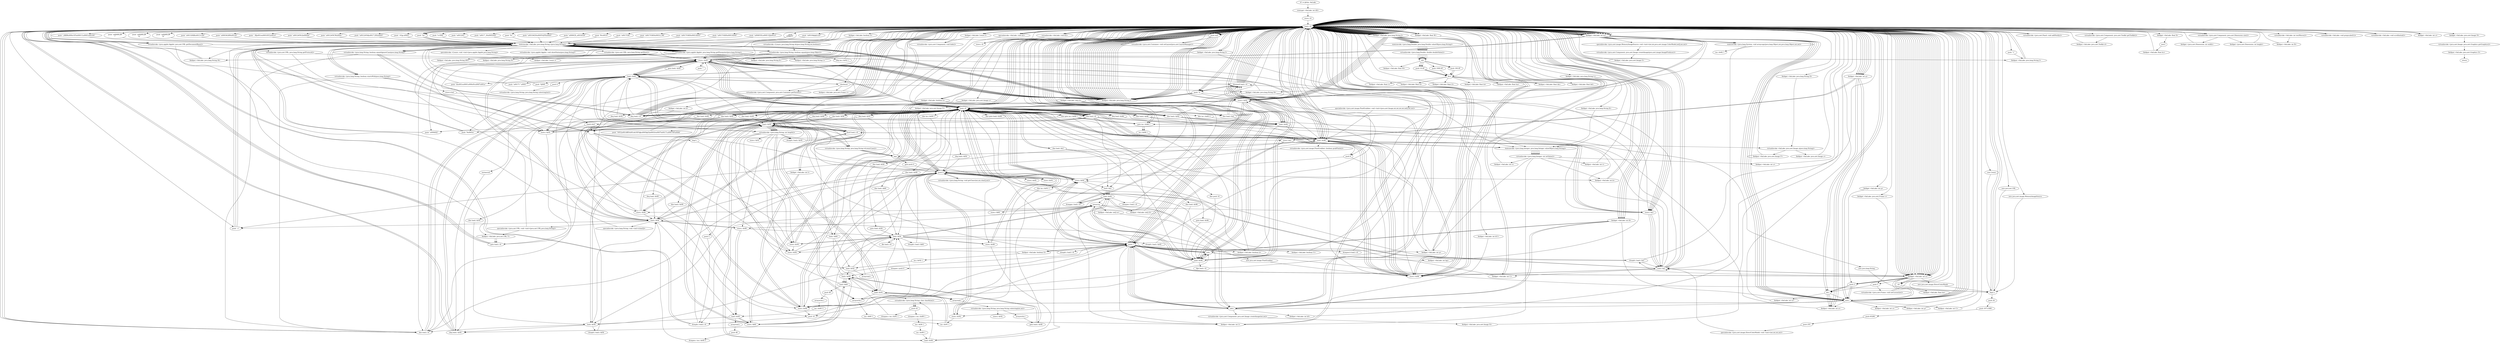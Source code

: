 digraph "" {
    "r0 := @this: AnLake"
    "staticget <AnLake: int bX>"
    "r0 := @this: AnLake"->"staticget <AnLake: int bX>";
    "store.i i0"
    "staticget <AnLake: int bX>"->"store.i i0";
    "load.r r0"
    "store.i i0"->"load.r r0";
    "push null"
    "load.r r0"->"push null";
    "virtualinvoke <java.awt.Container: void setLayout(java.awt.LayoutManager)>"
    "push null"->"virtualinvoke <java.awt.Container: void setLayout(java.awt.LayoutManager)>";
    "virtualinvoke <java.awt.Container: void setLayout(java.awt.LayoutManager)>"->"load.r r0";
    "virtualinvoke <java.awt.Panel: void addNotify()>"
    "load.r r0"->"virtualinvoke <java.awt.Panel: void addNotify()>";
    "virtualinvoke <java.awt.Panel: void addNotify()>"->"load.r r0";
    "load.r r0"->"load.r r0";
    "virtualinvoke <java.awt.Component: java.awt.Toolkit getToolkit()>"
    "load.r r0"->"virtualinvoke <java.awt.Component: java.awt.Toolkit getToolkit()>";
    "fieldput <AnLake: java.awt.Toolkit d>"
    "virtualinvoke <java.awt.Component: java.awt.Toolkit getToolkit()>"->"fieldput <AnLake: java.awt.Toolkit d>";
    "fieldput <AnLake: java.awt.Toolkit d>"->"load.r r0";
    "load.r r0"->"load.r r0";
    "push \"\u00132H[K\u0013+ZH\""
    "load.r r0"->"push \"\u00132H[K\u0013+ZH\"";
    "staticinvoke <AnLake: java.lang.String c(java.lang.String)>"
    "push \"\u00132H[K\u0013+ZH\""->"staticinvoke <AnLake: java.lang.String c(java.lang.String)>";
    "virtualinvoke <java.applet.Applet: java.lang.String getParameter(java.lang.String)>"
    "staticinvoke <AnLake: java.lang.String c(java.lang.String)>"->"virtualinvoke <java.applet.Applet: java.lang.String getParameter(java.lang.String)>";
    "fieldput <AnLake: java.lang.String bW>"
    "virtualinvoke <java.applet.Applet: java.lang.String getParameter(java.lang.String)>"->"fieldput <AnLake: java.lang.String bW>";
    "fieldput <AnLake: java.lang.String bW>"->"load.r r0";
    "push \"\u00034LKW\u00145\""
    "load.r r0"->"push \"\u00034LKW\u00145\"";
    "push \"\u00034LKW\u00145\""->"staticinvoke <AnLake: java.lang.String c(java.lang.String)>";
    "staticinvoke <AnLake: java.lang.String c(java.lang.String)>"->"virtualinvoke <java.applet.Applet: java.lang.String getParameter(java.lang.String)>";
    "store.r $r85"
    "virtualinvoke <java.applet.Applet: java.lang.String getParameter(java.lang.String)>"->"store.r $r85";
    "load.r $r85"
    "store.r $r85"->"load.r $r85";
    "store.r $r95"
    "load.r $r85"->"store.r $r95";
    "load.i i0"
    "store.r $r95"->"load.i i0";
    "ifne load.r $r95"
    "load.i i0"->"ifne load.r $r95";
    "ifne load.r $r95"->"load.r $r85";
    "ifnull load.r r0"
    "load.r $r85"->"ifnull load.r r0";
    "ifnull load.r r0"->"load.r $r85";
    "load.r $r85"->"store.r $r95";
    "store.r $r95"->"load.i i0";
    "load.i i0"->"ifne load.r $r95";
    "load.r $r95"
    "ifne load.r $r95"->"load.r $r95";
    "push \"!6YC[\u0014fKV\u001e&\'KFQ@\u0005@Z]\u0003/\t\u0007I\u00171\u0007NP\u0006\""
    "load.r $r95"->"push \"!6YC[\u0014fKV\u001e&\'KFQ@\u0005@Z]\u0003/\t\u0007I\u00171\u0007NP\u0006\"";
    "push \"!6YC[\u0014fKV\u001e&\'KFQ@\u0005@Z]\u0003/\t\u0007I\u00171\u0007NP\u0006\""->"staticinvoke <AnLake: java.lang.String c(java.lang.String)>";
    "virtualinvoke <java.lang.String: boolean startsWith(java.lang.String)>"
    "staticinvoke <AnLake: java.lang.String c(java.lang.String)>"->"virtualinvoke <java.lang.String: boolean startsWith(java.lang.String)>";
    "ifne load.r r0"
    "virtualinvoke <java.lang.String: boolean startsWith(java.lang.String)>"->"ifne load.r r0";
    "ifne load.r r0"->"load.r r0";
    "specialinvoke <AnLake: void a()>"
    "load.r r0"->"specialinvoke <AnLake: void a()>";
    "specialinvoke <AnLake: void a()>"->"load.i i0";
    "ifeq load.r r0"
    "load.i i0"->"ifeq load.r r0";
    "ifeq load.r r0"->"load.r r0";
    "load.r r0"->"specialinvoke <AnLake: void a()>";
    "specialinvoke <AnLake: void a()>"->"load.r r0";
    "new Lware"
    "load.r r0"->"new Lware";
    "dup1.r"
    "new Lware"->"dup1.r";
    "dup1.r"->"load.r r0";
    "push \",\'BJ\u001e\u00016YC[\u0014\""
    "load.r r0"->"push \",\'BJ\u001e\u00016YC[\u0014\"";
    "push \",\'BJ\u001e\u00016YC[\u0014\""->"staticinvoke <AnLake: java.lang.String c(java.lang.String)>";
    "specialinvoke <Lware: void <init>(java.applet.Applet,java.lang.String)>"
    "staticinvoke <AnLake: java.lang.String c(java.lang.String)>"->"specialinvoke <Lware: void <init>(java.applet.Applet,java.lang.String)>";
    "fieldput <AnLake: Lware i>"
    "specialinvoke <Lware: void <init>(java.applet.Applet,java.lang.String)>"->"fieldput <AnLake: Lware i>";
    "fieldput <AnLake: Lware i>"->"load.r r0";
    "fieldget <AnLake: Lware i>"
    "load.r r0"->"fieldget <AnLake: Lware i>";
    "virtualinvoke <java.awt.Component: void hide()>"
    "fieldget <AnLake: Lware i>"->"virtualinvoke <java.awt.Component: void hide()>";
    "virtualinvoke <java.awt.Component: void hide()>"->"load.r r0";
    "virtualinvoke <java.applet.Applet: java.net.URL getDocumentBase()>"
    "load.r r0"->"virtualinvoke <java.applet.Applet: java.net.URL getDocumentBase()>";
    "virtualinvoke <java.net.URL: java.lang.String getProtocol()>"
    "virtualinvoke <java.applet.Applet: java.net.URL getDocumentBase()>"->"virtualinvoke <java.net.URL: java.lang.String getProtocol()>";
    "virtualinvoke <java.net.URL: java.lang.String getProtocol()>"->"store.r $r95";
    "store.r $r95"->"load.r $r95";
    "load.r $r95"->"store.r $r95";
    "goto load.r r0"
    "store.r $r95"->"goto load.r r0";
    "goto load.r r0"->"load.r r0";
    "load.r r0"->"virtualinvoke <java.applet.Applet: java.net.URL getDocumentBase()>";
    "virtualinvoke <java.net.URL: java.lang.String getHost()>"
    "virtualinvoke <java.applet.Applet: java.net.URL getDocumentBase()>"->"virtualinvoke <java.net.URL: java.lang.String getHost()>";
    "virtualinvoke <java.net.URL: java.lang.String getHost()>"->"store.r $r85";
    "goto load.r $r85"
    "store.r $r85"->"goto load.r $r85";
    "goto load.r $r85"->"load.r $r85";
    "virtualinvoke <java.lang.String: java.lang.String toLowerCase()>"
    "load.r $r85"->"virtualinvoke <java.lang.String: java.lang.String toLowerCase()>";
    "pop"
    "virtualinvoke <java.lang.String: java.lang.String toLowerCase()>"->"pop";
    "pop"->"load.r $r95";
    "load.r $r95"->"virtualinvoke <java.lang.String: java.lang.String toLowerCase()>";
    "virtualinvoke <java.lang.String: java.lang.String toLowerCase()>"->"pop";
    "pop"->"load.i i0";
    "ifne load.i i0"
    "load.i i0"->"ifne load.i i0";
    "ifne load.i i0"->"load.r $r95";
    "push \"\u0006/EJ\""
    "load.r $r95"->"push \"\u0006/EJ\"";
    "push \"\u0006/EJ\""->"staticinvoke <AnLake: java.lang.String c(java.lang.String)>";
    "virtualinvoke <java.lang.String: boolean equals(java.lang.Object)>"
    "staticinvoke <AnLake: java.lang.String c(java.lang.String)>"->"virtualinvoke <java.lang.String: boolean equals(java.lang.Object)>";
    "virtualinvoke <java.lang.String: boolean equals(java.lang.Object)>"->"ifne load.r r0";
    "ifne load.r r0"->"load.r $r85";
    "virtualinvoke <java.lang.String: int length()>"
    "load.r $r85"->"virtualinvoke <java.lang.String: int length()>";
    "store.i $r95"
    "virtualinvoke <java.lang.String: int length()>"->"store.i $r95";
    "store.i $r95"->"load.i i0";
    "load.i i0"->"ifne load.i i0";
    "load.i $r95"
    "ifne load.i i0"->"load.i $r95";
    "push 1"
    "load.i $r95"->"push 1";
    "ifcmplt.i load.r r0"
    "push 1"->"ifcmplt.i load.r r0";
    "ifcmplt.i load.r r0"->"load.r $r85";
    "push \"\f)JNR\""
    "load.r $r85"->"push \"\f)JNR\"";
    "push \"\f)JNR\""->"staticinvoke <AnLake: java.lang.String c(java.lang.String)>";
    "staticinvoke <AnLake: java.lang.String c(java.lang.String)>"->"virtualinvoke <java.lang.String: boolean startsWith(java.lang.String)>";
    ""
    "virtualinvoke <java.lang.String: boolean startsWith(java.lang.String)>"->"";
    ""->"store.i $r95";
    "store.i $r95"->"load.i i0";
    "ifne load.i $r95"
    "load.i i0"->"ifne load.i $r95";
    "ifne load.i $r95"->"load.i $r95";
    "load.i $r95"->"ifne load.r r0";
    "ifne load.r r0"->"load.r $r85";
    "push \"Qt\u001e\u0001\u000eNv\u0007\u001e\""
    "load.r $r85"->"push \"Qt\u001e\u0001\u000eNv\u0007\u001e\"";
    "push \"Qt\u001e\u0001\u000eNv\u0007\u001e\""->"staticinvoke <AnLake: java.lang.String c(java.lang.String)>";
    "staticinvoke <AnLake: java.lang.String c(java.lang.String)>"->"virtualinvoke <java.lang.String: boolean equals(java.lang.Object)>";
    "virtualinvoke <java.lang.String: boolean equals(java.lang.Object)>"->"";
    "dup1.i"
    ""->"dup1.i";
    "dup1.i"->"store.i $r95";
    "store.i $i56"
    "store.i $r95"->"store.i $i56";
    "store.i $i56"->"load.i i0";
    "load.i i0"->"ifne load.i i0";
    "ifne load.i i0"->"load.i $r95";
    "ifeq load.r $r85"
    "load.i $r95"->"ifeq load.r $r85";
    "ifeq load.r $r85"->"load.r r0";
    "load.r r0"->"push 1";
    "fieldput <AnLake: boolean S>"
    "push 1"->"fieldput <AnLake: boolean S>";
    "fieldput <AnLake: boolean S>"->"load.i i0";
    "load.i i0"->"ifeq load.r r0";
    "ifeq load.r r0"->"load.r $r85";
    "push \"\u00171^\u0001\""
    "load.r $r85"->"push \"\u00171^\u0001\"";
    "push \"\u00171^\u0001\""->"staticinvoke <AnLake: java.lang.String c(java.lang.String)>";
    "staticinvoke <AnLake: java.lang.String c(java.lang.String)>"->"virtualinvoke <java.lang.String: boolean startsWith(java.lang.String)>";
    "virtualinvoke <java.lang.String: boolean startsWith(java.lang.String)>"->"";
    ""->"store.i $i56";
    "store.i $i56"->"load.i i0";
    "ifne load.i $i56"
    "load.i i0"->"ifne load.i $i56";
    "load.i $i56"
    "ifne load.i $i56"->"load.i $i56";
    "load.i $i56"->"ifeq load.r $r85";
    "ifeq load.r $r85"->"load.r $r85";
    "push 4"
    "load.r $r85"->"push 4";
    "virtualinvoke <java.lang.String: java.lang.String substring(int)>"
    "push 4"->"virtualinvoke <java.lang.String: java.lang.String substring(int)>";
    "virtualinvoke <java.lang.String: java.lang.String substring(int)>"->"store.r $r85";
    "store.r $r85"->"load.r $r85";
    "load.r $r85"->"virtualinvoke <java.lang.String: int length()>";
    "virtualinvoke <java.lang.String: int length()>"->"store.i $i56";
    "store.i $i56"->"load.i $i56";
    "load.i $i56"->"store.i $r95";
    "store.i $r95"->"load.i $i56";
    "store.i $r89"
    "load.i $i56"->"store.i $r89";
    "store.i $r89"->"load.i i0";
    "ifne load.i $r89"
    "load.i i0"->"ifne load.i $r89";
    "ifne load.i $r89"->"load.i $i56";
    "ifle load.r r0"
    "load.i $i56"->"ifle load.r r0";
    "ifle load.r r0"->"load.i $i56";
    "load.i $i56"->"store.i $r89";
    "load.i $r89"
    "store.i $r89"->"load.i $r89";
    "newarray"
    "load.i $r89"->"newarray";
    "store.r $i56"
    "newarray"->"store.r $i56";
    "store.r $i56"->"load.r $r85";
    "push 0"
    "load.r $r85"->"push 0";
    "push 0"->"load.i $r95";
    "load.r $i56"
    "load.i $r95"->"load.r $i56";
    "load.r $i56"->"push 0";
    "virtualinvoke <java.lang.String: void getChars(int,int,char[],int)>"
    "push 0"->"virtualinvoke <java.lang.String: void getChars(int,int,char[],int)>";
    "virtualinvoke <java.lang.String: void getChars(int,int,char[],int)>"->"push 0";
    "store.i $r85"
    "push 0"->"store.i $r85";
    "store.i $r85"->"load.i i0";
    "ifeq load.i $r85"
    "load.i i0"->"ifeq load.i $r85";
    "ifeq load.i $r85"->"load.r $i56";
    "store.r $r89"
    "load.r $i56"->"store.r $r89";
    "load.i $r85"
    "store.r $r89"->"load.i $r85";
    "store.i $i60"
    "load.i $r85"->"store.i $i60";
    "store.i $i60"->"load.i i0";
    "ifne load.r $r89"
    "load.i i0"->"ifne load.r $r89";
    "ifne load.r $r89"->"load.r $i56";
    "load.r $i56"->"load.i $r85";
    "arrayread.c"
    "load.i $r85"->"arrayread.c";
    "push 48"
    "arrayread.c"->"push 48";
    "ifcmpne.c inc.i $r85 5"
    "push 48"->"ifcmpne.c inc.i $r85 5";
    "ifcmpne.c inc.i $r85 5"->"load.r $i56";
    "load.r $i56"->"store.r $r89";
    "store.r $r89"->"load.i $r85";
    "load.i $r85"->"store.i $i60";
    "load.r $r89"
    "store.i $i60"->"load.r $r89";
    "load.i $i60"
    "load.r $r89"->"load.i $i60";
    "push 49"
    "load.i $i60"->"push 49";
    "arraywrite.c"
    "push 49"->"arraywrite.c";
    "inc.i $r85 5"
    "arraywrite.c"->"inc.i $r85 5";
    "inc.i $r85 5"->"load.i $r85";
    "load.i $r85"->"load.i $r95";
    "ifcmplt.i load.r $i56"
    "load.i $r95"->"ifcmplt.i load.r $i56";
    "ifcmplt.i load.r $i56"->"load.i i0";
    "ifne inc.i $r85 5"
    "load.i i0"->"ifne inc.i $r85 5";
    "new java.lang.String"
    "ifne inc.i $r85 5"->"new java.lang.String";
    "new java.lang.String"->"dup1.r";
    "dup1.r"->"load.r $i56";
    "specialinvoke <java.lang.String: void <init>(char[])>"
    "load.r $i56"->"specialinvoke <java.lang.String: void <init>(char[])>";
    "specialinvoke <java.lang.String: void <init>(char[])>"->"store.r $r85";
    "store.r $r85"->"load.r r0";
    "push \"\u0012#NLQ\u0004#\""
    "load.r r0"->"push \"\u0012#NLQ\u0004#\"";
    "push \"\u0012#NLQ\u0004#\""->"staticinvoke <AnLake: java.lang.String c(java.lang.String)>";
    "staticinvoke <AnLake: java.lang.String c(java.lang.String)>"->"virtualinvoke <java.applet.Applet: java.lang.String getParameter(java.lang.String)>";
    "virtualinvoke <java.applet.Applet: java.lang.String getParameter(java.lang.String)>"->"store.r $r95";
    "store.r $r95"->"load.r $r95";
    "load.r $r95"->"store.r $i56";
    "store.r $i56"->"load.i i0";
    "ifne load.r $i56"
    "load.i i0"->"ifne load.r $i56";
    "ifne load.r $i56"->"load.r $r95";
    "load.r $r95"->"ifnull load.r r0";
    "ifnull load.r r0"->"load.r $r95";
    "load.r $r95"->"store.r $i56";
    "store.r $i56"->"load.i i0";
    "load.i i0"->"ifne load.r $i56";
    "ifne load.r $i56"->"load.r $r95";
    "load.r $r95"->"virtualinvoke <java.lang.String: int length()>";
    "push 5"
    "virtualinvoke <java.lang.String: int length()>"->"push 5";
    "ifcmple.i load.r r0"
    "push 5"->"ifcmple.i load.r r0";
    "ifcmple.i load.r r0"->"load.r $r95";
    "load.r $r95"->"virtualinvoke <java.lang.String: java.lang.String toLowerCase()>";
    "virtualinvoke <java.lang.String: java.lang.String toLowerCase()>"->"pop";
    "pop"->"push 1";
    "push 1"->"store.i $i56";
    "store.i $i56"->"push 0";
    "push 0"->"store.i $r89";
    "store.i $r89"->"load.i i0";
    "ifeq load.i $r89"
    "load.i i0"->"ifeq load.i $r89";
    "ifeq load.i $r89"->"load.r $r95";
    "load.r $r95"->"load.i $r89";
    "virtualinvoke <java.lang.String: char charAt(int)>"
    "load.i $r89"->"virtualinvoke <java.lang.String: char charAt(int)>";
    "push 43"
    "virtualinvoke <java.lang.String: char charAt(int)>"->"push 43";
    "ifcmpne.c inc.i $r89 1"
    "push 43"->"ifcmpne.c inc.i $r89 1";
    "inc.i $i56 1"
    "ifcmpne.c inc.i $r89 1"->"inc.i $i56 1";
    "inc.i $r89 1"
    "inc.i $i56 1"->"inc.i $r89 1";
    "inc.i $r89 1"->"load.i $r89";
    "load.i $r89"->"load.r $r95";
    "load.r $r95"->"virtualinvoke <java.lang.String: int length()>";
    "ifcmplt.i load.r $r95"
    "virtualinvoke <java.lang.String: int length()>"->"ifcmplt.i load.r $r95";
    "ifcmplt.i load.r $r95"->"load.i i0";
    "ifne inc.i $r89 1"
    "load.i i0"->"ifne inc.i $r89 1";
    "goto load.i $i56"
    "ifne inc.i $r89 1"->"goto load.i $i56";
    "goto load.i $i56"->"load.i $i56";
    "load.i $i56"->"newarray";
    "newarray"->"store.r $r89";
    "store.r $r89"->"load.i $i56";
    "load.i $i56"->"store.i $i60";
    "store.i $i60"->"load.i i0";
    "ifne load.i $i60"
    "load.i i0"->"ifne load.i $i60";
    "ifne load.i $i60"->"load.i $i56";
    "load.i $i56"->"push 1";
    "ifcmpne.i push 0"
    "push 1"->"ifcmpne.i push 0";
    "ifcmpne.i push 0"->"load.r $r89";
    "load.r $r89"->"push 0";
    "push 0"->"load.r $r95";
    "load.r $r95"->"virtualinvoke <java.lang.String: int length()>";
    "arraywrite.i"
    "virtualinvoke <java.lang.String: int length()>"->"arraywrite.i";
    "arraywrite.i"->"load.i i0";
    "ifeq load.i $i56"
    "load.i i0"->"ifeq load.i $i56";
    "ifeq load.i $i56"->"push 0";
    "push 0"->"store.i $i60";
    "store.i $i60"->"load.i $i60";
    "load.i $i60"->"store.i $i60";
    "store.i $i60"->"push 0";
    "store.i $r91"
    "push 0"->"store.i $r91";
    "store.i $r91"->"load.i i0";
    "ifeq load.i $r91"
    "load.i i0"->"ifeq load.i $r91";
    "ifeq load.i $r91"->"load.r $r95";
    "load.i $r91"
    "load.r $r95"->"load.i $r91";
    "load.i $r91"->"virtualinvoke <java.lang.String: char charAt(int)>";
    "virtualinvoke <java.lang.String: char charAt(int)>"->"push 43";
    "ifcmpne.c inc.i $r91 1"
    "push 43"->"ifcmpne.c inc.i $r91 1";
    "ifcmpne.c inc.i $r91 1"->"load.r $r89";
    "load.r $r89"->"load.i $i60";
    "load.i $i60"->"load.i $r91";
    "load.i $r91"->"arraywrite.i";
    "inc.i $i60 1"
    "arraywrite.i"->"inc.i $i60 1";
    "inc.i $r91 1"
    "inc.i $i60 1"->"inc.i $r91 1";
    "inc.i $r91 1"->"load.i $r91";
    "load.i $r91"->"load.r $r95";
    "load.r $r95"->"virtualinvoke <java.lang.String: int length()>";
    "virtualinvoke <java.lang.String: int length()>"->"ifcmplt.i load.r $r95";
    "ifcmplt.i load.r $r95"->"load.i i0";
    "ifne inc.i $r91 1"
    "load.i i0"->"ifne inc.i $r91 1";
    "goto load.r $r89"
    "ifne inc.i $r91 1"->"goto load.r $r89";
    "goto load.r $r89"->"load.r $r89";
    "load.r $r89"->"load.i $i60";
    "load.i $i60"->"load.r $r95";
    "load.r $r95"->"virtualinvoke <java.lang.String: int length()>";
    "virtualinvoke <java.lang.String: int length()>"->"arraywrite.i";
    "arraywrite.i"->"load.i $i56";
    "load.i $i56"->"newarray";
    "store.r $i60"
    "newarray"->"store.r $i60";
    "store.r $i60"->"push 0";
    "store.i $r92"
    "push 0"->"store.i $r92";
    "store.i $r92"->"push 0";
    "push 0"->"store.i $r91";
    "store.i $r91"->"load.i i0";
    "load.i i0"->"ifeq load.i $r91";
    "load.r $i60"
    "ifeq load.i $r91"->"load.r $i60";
    "load.r $i60"->"load.i $r91";
    "load.i $r91"->"load.r $r95";
    "load.i $r92"
    "load.r $r95"->"load.i $r92";
    "load.i $r92"->"load.r $r89";
    "load.r $r89"->"load.i $r91";
    "arrayread.i"
    "load.i $r91"->"arrayread.i";
    "virtualinvoke <java.lang.String: java.lang.String substring(int,int)>"
    "arrayread.i"->"virtualinvoke <java.lang.String: java.lang.String substring(int,int)>";
    "arraywrite.r"
    "virtualinvoke <java.lang.String: java.lang.String substring(int,int)>"->"arraywrite.r";
    "arraywrite.r"->"goto load.r $r89";
    "goto load.r $r89"->"load.r $r89";
    "load.r $r89"->"load.i $r91";
    "load.i $r91"->"arrayread.i";
    "arrayread.i"->"push 1";
    "add.i"
    "push 1"->"add.i";
    "add.i"->"store.i $r92";
    "store.i $r92"->"inc.i $r91 1";
    "inc.i $r91 1"->"load.i $r91";
    "load.i $r91"->"load.i $i56";
    "ifcmplt.i load.r $i60"
    "load.i $i56"->"ifcmplt.i load.r $i60";
    "ifcmplt.i load.r $i60"->"push 0";
    "push 0"->"store.i $r92";
    "store.i $r92"->"load.i i0";
    "ifne goto load.r $r89"
    "load.i i0"->"ifne goto load.r $r89";
    "ifne goto load.r $r89"->"load.i i0";
    "ifeq load.i $r92"
    "load.i i0"->"ifeq load.i $r92";
    "ifeq load.i $r92"->"load.r $r85";
    "load.r $r85"->"load.r r0";
    "load.r r0"->"fieldget <AnLake: Lware i>";
    "fieldget <AnLake: Lware i>"->"load.r $i60";
    "load.r $i60"->"load.i $r92";
    "arrayread.r"
    "load.i $r92"->"arrayread.r";
    "arrayread.r"->"push 0";
    "push 0"->"load.r r0";
    "fieldget <AnLake: boolean S>"
    "load.r r0"->"fieldget <AnLake: boolean S>";
    "virtualinvoke <Lware: java.lang.String dr(java.lang.String,int,boolean)>"
    "fieldget <AnLake: boolean S>"->"virtualinvoke <Lware: java.lang.String dr(java.lang.String,int,boolean)>";
    "virtualinvoke <Lware: java.lang.String dr(java.lang.String,int,boolean)>"->"virtualinvoke <java.lang.String: boolean equals(java.lang.Object)>";
    "ifeq inc.i $r92 1"
    "virtualinvoke <java.lang.String: boolean equals(java.lang.Object)>"->"ifeq inc.i $r92 1";
    "ifeq inc.i $r92 1"->"load.r r0";
    "load.r r0"->"push 1";
    "push 1"->"fieldput <AnLake: boolean S>";
    "inc.i $r92 1"
    "fieldput <AnLake: boolean S>"->"inc.i $r92 1";
    "inc.i $r92 1"->"load.i $r92";
    "load.i $r92"->"load.i $i56";
    "ifcmplt.i load.r $r85"
    "load.i $i56"->"ifcmplt.i load.r $r85";
    "ifcmplt.i load.r $r85"->"load.r r0";
    "push \"\u0012#NCW\u000e-\""
    "load.r r0"->"push \"\u0012#NCW\u000e-\"";
    "push \"\u0012#NCW\u000e-\""->"staticinvoke <AnLake: java.lang.String c(java.lang.String)>";
    "staticinvoke <AnLake: java.lang.String c(java.lang.String)>"->"virtualinvoke <java.applet.Applet: java.lang.String getParameter(java.lang.String)>";
    "virtualinvoke <java.applet.Applet: java.lang.String getParameter(java.lang.String)>"->"store.r $i56";
    "store.r $i56"->"load.r $i56";
    "load.r $i56"->"store.r $r85";
    "store.r $r85"->"load.i i0";
    "ifne load.r $r85"
    "load.i i0"->"ifne load.r $r85";
    "ifne load.r $r85"->"load.r $i56";
    "load.r $i56"->"ifnull load.r r0";
    "ifnull load.r r0"->"load.r $i56";
    "load.r $i56"->"store.r $r85";
    "store.r $r85"->"load.i i0";
    "load.i i0"->"ifne load.r $r85";
    "ifne load.r $r85"->"load.r $i56";
    "push \".\t\""
    "load.r $i56"->"push \".\t\"";
    "push \".\t\""->"staticinvoke <AnLake: java.lang.String c(java.lang.String)>";
    "virtualinvoke <java.lang.String: boolean equalsIgnoreCase(java.lang.String)>"
    "staticinvoke <AnLake: java.lang.String c(java.lang.String)>"->"virtualinvoke <java.lang.String: boolean equalsIgnoreCase(java.lang.String)>";
    "virtualinvoke <java.lang.String: boolean equalsIgnoreCase(java.lang.String)>"->"ifne load.r r0";
    "ifne load.r r0"->"load.r r0";
    "new java.net.URL"
    "load.r r0"->"new java.net.URL";
    "new java.net.URL"->"dup1.r";
    "dup1.r"->"load.r r0";
    "load.r r0"->"virtualinvoke <java.applet.Applet: java.net.URL getDocumentBase()>";
    "virtualinvoke <java.applet.Applet: java.net.URL getDocumentBase()>"->"load.r $i56";
    "specialinvoke <java.net.URL: void <init>(java.net.URL,java.lang.String)>"
    "load.r $i56"->"specialinvoke <java.net.URL: void <init>(java.net.URL,java.lang.String)>";
    "fieldput <AnLake: java.net.URL T>"
    "specialinvoke <java.net.URL: void <init>(java.net.URL,java.lang.String)>"->"fieldput <AnLake: java.net.URL T>";
    "fieldput <AnLake: java.net.URL T>"->"goto load.r r0";
    "goto load.r r0"->"load.r r0";
    "push \"\u0012#NA[\u0017 [NS\u0005\""
    "load.r r0"->"push \"\u0012#NA[\u0017 [NS\u0005\"";
    "push \"\u0012#NA[\u0017 [NS\u0005\""->"staticinvoke <AnLake: java.lang.String c(java.lang.String)>";
    "staticinvoke <AnLake: java.lang.String c(java.lang.String)>"->"virtualinvoke <java.applet.Applet: java.lang.String getParameter(java.lang.String)>";
    "virtualinvoke <java.applet.Applet: java.lang.String getParameter(java.lang.String)>"->"store.r $r85";
    "store.r $r85"->"load.r $r85";
    "push \"9\u0003z\""
    "load.r $r85"->"push \"9\u0003z\"";
    "push \"9\u0003z\""->"staticinvoke <AnLake: java.lang.String c(java.lang.String)>";
    "staticinvoke <AnLake: java.lang.String c(java.lang.String)>"->"virtualinvoke <java.lang.String: boolean equalsIgnoreCase(java.lang.String)>";
    "virtualinvoke <java.lang.String: boolean equalsIgnoreCase(java.lang.String)>"->"ifeq load.r r0";
    "ifeq load.r r0"->"load.r r0";
    "load.r r0"->"push 1";
    "fieldput <AnLake: boolean U>"
    "push 1"->"fieldput <AnLake: boolean U>";
    "fieldput <AnLake: boolean U>"->"load.r r0";
    "virtualinvoke <java.awt.Component: java.awt.Container getParent()>"
    "load.r r0"->"virtualinvoke <java.awt.Component: java.awt.Container getParent()>";
    "virtualinvoke <java.awt.Component: java.awt.Container getParent()>"->"store.r $r85";
    "store.r $r85"->"load.i i0";
    "load.i i0"->"ifeq load.r $r85";
    "ifeq load.r $r85"->"load.r $r85";
    "checkcast"
    "load.r $r85"->"checkcast";
    "checkcast"->"virtualinvoke <java.awt.Component: java.awt.Container getParent()>";
    "virtualinvoke <java.awt.Component: java.awt.Container getParent()>"->"store.r $r85";
    "store.r $r85"->"load.r $r85";
    "load.r $r85"->"store.r $r85";
    "store.r $r85"->"load.r $r85";
    "instanceof"
    "load.r $r85"->"instanceof";
    "instanceof"->"ifeq load.r $r85";
    "ifeq load.r $r85"->"load.r r0";
    "load.r r0"->"load.r $r85";
    "load.r $r85"->"checkcast";
    "fieldput <AnLake: java.awt.Frame v>"
    "checkcast"->"fieldput <AnLake: java.awt.Frame v>";
    "fieldput <AnLake: java.awt.Frame v>"->"load.r r0";
    "fieldget <AnLake: java.awt.Frame v>"
    "load.r r0"->"fieldget <AnLake: java.awt.Frame v>";
    "push 3"
    "fieldget <AnLake: java.awt.Frame v>"->"push 3";
    "virtualinvoke <java.awt.Frame: void setCursor(int)>"
    "push 3"->"virtualinvoke <java.awt.Frame: void setCursor(int)>";
    "virtualinvoke <java.awt.Frame: void setCursor(int)>"->"load.r r0";
    "load.r r0"->"load.r r0";
    "push \"-/G|g.\u0005\""
    "load.r r0"->"push \"-/G|g.\u0005\"";
    "push \"-/G|g.\u0005\""->"staticinvoke <AnLake: java.lang.String c(java.lang.String)>";
    "staticinvoke <AnLake: java.lang.String c(java.lang.String)>"->"virtualinvoke <java.applet.Applet: java.lang.String getParameter(java.lang.String)>";
    "fieldput <AnLake: java.lang.String M>"
    "virtualinvoke <java.applet.Applet: java.lang.String getParameter(java.lang.String)>"->"fieldput <AnLake: java.lang.String M>";
    "fieldput <AnLake: java.lang.String M>"->"load.r r0";
    "load.r r0"->"store.r $r85";
    "store.r $r85"->"load.i i0";
    "load.i i0"->"ifne load.r $r85";
    "ifne load.r $r85"->"load.r r0";
    "load.r r0"->"checkcast";
    "fieldget <AnLake: java.lang.String M>"
    "checkcast"->"fieldget <AnLake: java.lang.String M>";
    "fieldget <AnLake: java.lang.String M>"->"store.r $r85";
    "store.r $r85"->"load.i i0";
    "load.i i0"->"ifne load.r $r85";
    "ifne load.r $r85"->"load.r $r85";
    "ifnonnull load.r r0"
    "load.r $r85"->"ifnonnull load.r r0";
    "ifnonnull load.r r0"->"load.r r0";
    "push \"Qv\""
    "load.r r0"->"push \"Qv\"";
    "push \"Qv\""->"staticinvoke <AnLake: java.lang.String c(java.lang.String)>";
    "staticinvoke <AnLake: java.lang.String c(java.lang.String)>"->"fieldput <AnLake: java.lang.String M>";
    "fieldput <AnLake: java.lang.String M>"->"load.r r0";
    "load.r r0"->"load.r r0";
    "load.r r0"->"fieldget <AnLake: java.lang.String M>";
    "staticinvoke <java.lang.Integer: java.lang.Integer valueOf(java.lang.String)>"
    "fieldget <AnLake: java.lang.String M>"->"staticinvoke <java.lang.Integer: java.lang.Integer valueOf(java.lang.String)>";
    "virtualinvoke <java.lang.Integer: int intValue()>"
    "staticinvoke <java.lang.Integer: java.lang.Integer valueOf(java.lang.String)>"->"virtualinvoke <java.lang.Integer: int intValue()>";
    "fieldput <AnLake: int e>"
    "virtualinvoke <java.lang.Integer: int intValue()>"->"fieldput <AnLake: int e>";
    "fieldput <AnLake: int e>"->"load.r r0";
    "load.r r0"->"load.r r0";
    "push \"\t+HH[\""
    "load.r r0"->"push \"\t+HH[\"";
    "push \"\t+HH[\""->"staticinvoke <AnLake: java.lang.String c(java.lang.String)>";
    "staticinvoke <AnLake: java.lang.String c(java.lang.String)>"->"virtualinvoke <java.applet.Applet: java.lang.String getParameter(java.lang.String)>";
    "fieldput <AnLake: java.lang.String H>"
    "virtualinvoke <java.applet.Applet: java.lang.String getParameter(java.lang.String)>"->"fieldput <AnLake: java.lang.String H>";
    "fieldput <AnLake: java.lang.String H>"->"load.r r0";
    "load.r r0"->"load.r r0";
    "push \"\u0012#Z\""
    "load.r r0"->"push \"\u0012#Z\"";
    "push \"\u0012#Z\""->"staticinvoke <AnLake: java.lang.String c(java.lang.String)>";
    "staticinvoke <AnLake: java.lang.String c(java.lang.String)>"->"virtualinvoke <java.applet.Applet: java.lang.String getParameter(java.lang.String)>";
    "fieldput <AnLake: java.lang.String I>"
    "virtualinvoke <java.applet.Applet: java.lang.String getParameter(java.lang.String)>"->"fieldput <AnLake: java.lang.String I>";
    "fieldput <AnLake: java.lang.String I>"->"load.r r0";
    "fieldget <AnLake: java.lang.String I>"
    "load.r r0"->"fieldget <AnLake: java.lang.String I>";
    "fieldget <AnLake: java.lang.String I>"->"store.r $r85";
    "store.r $r85"->"load.i i0";
    "load.i i0"->"ifne load.i i0";
    "ifne load.i i0"->"load.r $r85";
    "load.r $r85"->"ifnonnull load.r r0";
    "ifnonnull load.r r0"->"load.r r0";
    "push \"1\""
    "load.r r0"->"push \"1\"";
    "push \"1\""->"fieldput <AnLake: java.lang.String I>";
    "fieldput <AnLake: java.lang.String I>"->"load.r r0";
    "load.r r0"->"load.r r0";
    "push \"\u0017\'_\\N\u0005#M\""
    "load.r r0"->"push \"\u0017\'_\\N\u0005#M\"";
    "push \"\u0017\'_\\N\u0005#M\""->"staticinvoke <AnLake: java.lang.String c(java.lang.String)>";
    "staticinvoke <AnLake: java.lang.String c(java.lang.String)>"->"virtualinvoke <java.applet.Applet: java.lang.String getParameter(java.lang.String)>";
    "fieldput <AnLake: java.lang.String J>"
    "virtualinvoke <java.applet.Applet: java.lang.String getParameter(java.lang.String)>"->"fieldput <AnLake: java.lang.String J>";
    "fieldput <AnLake: java.lang.String J>"->"load.r r0";
    "fieldget <AnLake: java.lang.String J>"
    "load.r r0"->"fieldget <AnLake: java.lang.String J>";
    "store.r $r82"
    "fieldget <AnLake: java.lang.String J>"->"store.r $r82";
    "store.r $r82"->"load.i i0";
    "ifne load.r $r82"
    "load.i i0"->"ifne load.r $r82";
    "load.r $r82"
    "ifne load.r $r82"->"load.r $r82";
    "load.r $r82"->"ifnonnull load.r r0";
    "ifnonnull load.r r0"->"load.r r0";
    "push \"Sv\""
    "load.r r0"->"push \"Sv\"";
    "push \"Sv\""->"staticinvoke <AnLake: java.lang.String c(java.lang.String)>";
    "staticinvoke <AnLake: java.lang.String c(java.lang.String)>"->"fieldput <AnLake: java.lang.String J>";
    "fieldput <AnLake: java.lang.String J>"->"load.r r0";
    "load.r r0"->"load.r r0";
    "load.r r0"->"fieldget <AnLake: java.lang.String J>";
    "staticinvoke <java.lang.Double: java.lang.Double valueOf(java.lang.String)>"
    "fieldget <AnLake: java.lang.String J>"->"staticinvoke <java.lang.Double: java.lang.Double valueOf(java.lang.String)>";
    "virtualinvoke <java.lang.Double: double doubleValue()>"
    "staticinvoke <java.lang.Double: java.lang.Double valueOf(java.lang.String)>"->"virtualinvoke <java.lang.Double: double doubleValue()>";
    "d2f"
    "virtualinvoke <java.lang.Double: double doubleValue()>"->"d2f";
    "push 100.0F"
    "d2f"->"push 100.0F";
    "div.f"
    "push 100.0F"->"div.f";
    "fieldput <AnLake: float r>"
    "div.f"->"fieldput <AnLake: float r>";
    "fieldput <AnLake: float r>"->"load.r r0";
    "load.r r0"->"push null";
    "push null"->"fieldput <AnLake: java.lang.String J>";
    "fieldput <AnLake: java.lang.String J>"->"load.r r0";
    "load.r r0"->"load.r r0";
    "push \"\u0010#[\\N\u0005%]FH\u0005\""
    "load.r r0"->"push \"\u0010#[\\N\u0005%]FH\u0005\"";
    "push \"\u0010#[\\N\u0005%]FH\u0005\""->"staticinvoke <AnLake: java.lang.String c(java.lang.String)>";
    "staticinvoke <AnLake: java.lang.String c(java.lang.String)>"->"virtualinvoke <java.applet.Applet: java.lang.String getParameter(java.lang.String)>";
    "virtualinvoke <java.applet.Applet: java.lang.String getParameter(java.lang.String)>"->"fieldput <AnLake: java.lang.String J>";
    "fieldput <AnLake: java.lang.String J>"->"load.r r0";
    "load.r r0"->"fieldget <AnLake: java.lang.String J>";
    "fieldget <AnLake: java.lang.String J>"->"store.r $r82";
    "store.r $r82"->"load.i i0";
    "ifne load.r $r86"
    "load.i i0"->"ifne load.r $r86";
    "ifne load.r $r86"->"load.r $r82";
    "load.r $r82"->"ifnonnull load.r r0";
    "ifnonnull load.r r0"->"load.r r0";
    "load.r r0"->"push \"Qv\"";
    "push \"Qv\""->"staticinvoke <AnLake: java.lang.String c(java.lang.String)>";
    "staticinvoke <AnLake: java.lang.String c(java.lang.String)>"->"fieldput <AnLake: java.lang.String J>";
    "fieldput <AnLake: java.lang.String J>"->"load.r r0";
    "load.r r0"->"load.r r0";
    "load.r r0"->"fieldget <AnLake: java.lang.String J>";
    "fieldget <AnLake: java.lang.String J>"->"staticinvoke <java.lang.Double: java.lang.Double valueOf(java.lang.String)>";
    "staticinvoke <java.lang.Double: java.lang.Double valueOf(java.lang.String)>"->"virtualinvoke <java.lang.Double: double doubleValue()>";
    "virtualinvoke <java.lang.Double: double doubleValue()>"->"d2f";
    "fieldput <AnLake: float W>"
    "d2f"->"fieldput <AnLake: float W>";
    "fieldput <AnLake: float W>"->"load.r r0";
    "load.r r0"->"push null";
    "push null"->"fieldput <AnLake: java.lang.String J>";
    "fieldput <AnLake: java.lang.String J>"->"load.r r0";
    "load.r r0"->"load.r r0";
    "push \"\u0006\'[X_\u0016/GH\""
    "load.r r0"->"push \"\u0006\'[X_\u0016/GH\"";
    "push \"\u0006\'[X_\u0016/GH\""->"staticinvoke <AnLake: java.lang.String c(java.lang.String)>";
    "staticinvoke <AnLake: java.lang.String c(java.lang.String)>"->"virtualinvoke <java.applet.Applet: java.lang.String getParameter(java.lang.String)>";
    "virtualinvoke <java.applet.Applet: java.lang.String getParameter(java.lang.String)>"->"fieldput <AnLake: java.lang.String J>";
    "fieldput <AnLake: java.lang.String J>"->"load.r r0";
    "load.r r0"->"fieldget <AnLake: java.lang.String J>";
    "store.r $r86"
    "fieldget <AnLake: java.lang.String J>"->"store.r $r86";
    "store.r $r86"->"load.i i0";
    "load.i i0"->"ifne load.i i0";
    "load.r $r86"
    "ifne load.i i0"->"load.r $r86";
    "load.r $r86"->"ifnonnull load.r r0";
    "ifnonnull load.r r0"->"load.r r0";
    "push \"Rv\u0019\""
    "load.r r0"->"push \"Rv\u0019\"";
    "push \"Rv\u0019\""->"staticinvoke <AnLake: java.lang.String c(java.lang.String)>";
    "staticinvoke <AnLake: java.lang.String c(java.lang.String)>"->"fieldput <AnLake: java.lang.String J>";
    "fieldput <AnLake: java.lang.String J>"->"load.r r0";
    "load.r r0"->"load.r r0";
    "load.r r0"->"fieldget <AnLake: java.lang.String J>";
    "fieldget <AnLake: java.lang.String J>"->"staticinvoke <java.lang.Double: java.lang.Double valueOf(java.lang.String)>";
    "staticinvoke <java.lang.Double: java.lang.Double valueOf(java.lang.String)>"->"virtualinvoke <java.lang.Double: double doubleValue()>";
    "virtualinvoke <java.lang.Double: double doubleValue()>"->"d2f";
    "d2f"->"push 100.0F";
    "push 100.0F"->"div.f";
    "fieldput <AnLake: float X>"
    "div.f"->"fieldput <AnLake: float X>";
    "fieldput <AnLake: float X>"->"load.r r0";
    "load.r r0"->"load.r r0";
    "fieldget <AnLake: float W>"
    "load.r r0"->"fieldget <AnLake: float W>";
    "fieldget <AnLake: float W>"->"load.r r0";
    "fieldget <AnLake: float X>"
    "load.r r0"->"fieldget <AnLake: float X>";
    "mul.f"
    "fieldget <AnLake: float X>"->"mul.f";
    "fieldput <AnLake: float bc>"
    "mul.f"->"fieldput <AnLake: float bc>";
    "fieldput <AnLake: float bc>"->"load.r r0";
    "load.r r0"->"push null";
    "push null"->"fieldput <AnLake: java.lang.String J>";
    "fieldput <AnLake: java.lang.String J>"->"load.r r0";
    "load.r r0"->"load.r r0";
    "push \"\u0017/GK\""
    "load.r r0"->"push \"\u0017/GK\"";
    "push \"\u0017/GK\""->"staticinvoke <AnLake: java.lang.String c(java.lang.String)>";
    "staticinvoke <AnLake: java.lang.String c(java.lang.String)>"->"virtualinvoke <java.applet.Applet: java.lang.String getParameter(java.lang.String)>";
    "virtualinvoke <java.applet.Applet: java.lang.String getParameter(java.lang.String)>"->"fieldput <AnLake: java.lang.String J>";
    "fieldput <AnLake: java.lang.String J>"->"load.r r0";
    "load.r r0"->"fieldget <AnLake: java.lang.String J>";
    "fieldget <AnLake: java.lang.String J>"->"store.r $r86";
    "store.r $r86"->"load.i i0";
    "load.i i0"->"ifne load.r $r86";
    "ifne load.r $r86"->"load.r $r86";
    "load.r $r86"->"ifnonnull load.r r0";
    "ifnonnull load.r r0"->"load.r r0";
    "load.r r0"->"push \"Qv\"";
    "push \"Qv\""->"staticinvoke <AnLake: java.lang.String c(java.lang.String)>";
    "staticinvoke <AnLake: java.lang.String c(java.lang.String)>"->"fieldput <AnLake: java.lang.String J>";
    "fieldput <AnLake: java.lang.String J>"->"load.r r0";
    "load.r r0"->"load.r r0";
    "load.r r0"->"fieldget <AnLake: java.lang.String J>";
    "fieldget <AnLake: java.lang.String J>"->"staticinvoke <java.lang.Double: java.lang.Double valueOf(java.lang.String)>";
    "staticinvoke <java.lang.Double: java.lang.Double valueOf(java.lang.String)>"->"virtualinvoke <java.lang.Double: double doubleValue()>";
    "virtualinvoke <java.lang.Double: double doubleValue()>"->"d2f";
    "push 10.0F"
    "d2f"->"push 10.0F";
    "push 10.0F"->"div.f";
    "fieldput <AnLake: float Z>"
    "div.f"->"fieldput <AnLake: float Z>";
    "fieldput <AnLake: float Z>"->"load.r r0";
    "load.r r0"->"push null";
    "push null"->"fieldput <AnLake: java.lang.String J>";
    "fieldput <AnLake: java.lang.String J>"->"load.r r0";
    "load.r r0"->"load.r r0";
    "push \"\u0017/GKH\u00014_NR\""
    "load.r r0"->"push \"\u0017/GKH\u00014_NR\"";
    "push \"\u0017/GKH\u00014_NR\""->"staticinvoke <AnLake: java.lang.String c(java.lang.String)>";
    "staticinvoke <AnLake: java.lang.String c(java.lang.String)>"->"virtualinvoke <java.applet.Applet: java.lang.String getParameter(java.lang.String)>";
    "virtualinvoke <java.applet.Applet: java.lang.String getParameter(java.lang.String)>"->"fieldput <AnLake: java.lang.String J>";
    "fieldput <AnLake: java.lang.String J>"->"load.r r0";
    "load.r r0"->"fieldget <AnLake: java.lang.String J>";
    "fieldget <AnLake: java.lang.String J>"->"store.r $r86";
    "store.r $r86"->"load.r $r86";
    "load.r $r86"->"store.r $r82";
    "store.r $r82"->"load.i i0";
    "load.i i0"->"ifne load.i i0";
    "ifne load.i i0"->"load.r $r86";
    "load.r $r86"->"ifnonnull load.r r0";
    "ifnonnull load.r r0"->"load.r r0";
    "push \"0\""
    "load.r r0"->"push \"0\"";
    "push \"0\""->"fieldput <AnLake: java.lang.String J>";
    "fieldput <AnLake: java.lang.String J>"->"load.r r0";
    "load.r r0"->"load.r r0";
    "load.r r0"->"fieldget <AnLake: java.lang.String J>";
    "fieldget <AnLake: java.lang.String J>"->"staticinvoke <java.lang.Double: java.lang.Double valueOf(java.lang.String)>";
    "staticinvoke <java.lang.Double: java.lang.Double valueOf(java.lang.String)>"->"virtualinvoke <java.lang.Double: double doubleValue()>";
    "virtualinvoke <java.lang.Double: double doubleValue()>"->"d2f";
    "push 1000.0F"
    "d2f"->"push 1000.0F";
    "push 1000.0F"->"div.f";
    "fieldput <AnLake: float bi>"
    "div.f"->"fieldput <AnLake: float bi>";
    "fieldput <AnLake: float bi>"->"load.r r0";
    "load.r r0"->"push null";
    "push null"->"fieldput <AnLake: java.lang.String J>";
    "fieldput <AnLake: java.lang.String J>"->"load.r r0";
    "load.r r0"->"load.r r0";
    "push \"\u0017/GKH\u00014DFP\""
    "load.r r0"->"push \"\u0017/GKH\u00014DFP\"";
    "push \"\u0017/GKH\u00014DFP\""->"staticinvoke <AnLake: java.lang.String c(java.lang.String)>";
    "staticinvoke <AnLake: java.lang.String c(java.lang.String)>"->"virtualinvoke <java.applet.Applet: java.lang.String getParameter(java.lang.String)>";
    "virtualinvoke <java.applet.Applet: java.lang.String getParameter(java.lang.String)>"->"fieldput <AnLake: java.lang.String J>";
    "fieldput <AnLake: java.lang.String J>"->"load.r r0";
    "load.r r0"->"fieldget <AnLake: java.lang.String J>";
    "fieldget <AnLake: java.lang.String J>"->"store.r $r82";
    "store.r $r82"->"load.i i0";
    "load.i i0"->"ifne load.i i0";
    "ifne load.i i0"->"load.r $r82";
    "load.r $r82"->"ifnonnull load.r r0";
    "ifnonnull load.r r0"->"load.r r0";
    "load.r r0"->"push \"0\"";
    "push \"0\""->"fieldput <AnLake: java.lang.String J>";
    "fieldput <AnLake: java.lang.String J>"->"load.r r0";
    "load.r r0"->"load.r r0";
    "load.r r0"->"fieldget <AnLake: java.lang.String J>";
    "fieldget <AnLake: java.lang.String J>"->"staticinvoke <java.lang.Double: java.lang.Double valueOf(java.lang.String)>";
    "staticinvoke <java.lang.Double: java.lang.Double valueOf(java.lang.String)>"->"virtualinvoke <java.lang.Double: double doubleValue()>";
    "virtualinvoke <java.lang.Double: double doubleValue()>"->"d2f";
    "d2f"->"push 10.0F";
    "push 10.0F"->"div.f";
    "fieldput <AnLake: float ba>"
    "div.f"->"fieldput <AnLake: float ba>";
    "fieldput <AnLake: float ba>"->"load.r r0";
    "load.r r0"->"push null";
    "push null"->"fieldput <AnLake: java.lang.String J>";
    "fieldput <AnLake: java.lang.String J>"->"load.r r0";
    "load.r r0"->"load.r r0";
    "push \"\u0017/GKH\u00014DNF\""
    "load.r r0"->"push \"\u0017/GKH\u00014DNF\"";
    "push \"\u0017/GKH\u00014DNF\""->"staticinvoke <AnLake: java.lang.String c(java.lang.String)>";
    "staticinvoke <AnLake: java.lang.String c(java.lang.String)>"->"virtualinvoke <java.applet.Applet: java.lang.String getParameter(java.lang.String)>";
    "virtualinvoke <java.applet.Applet: java.lang.String getParameter(java.lang.String)>"->"fieldput <AnLake: java.lang.String J>";
    "fieldput <AnLake: java.lang.String J>"->"load.r r0";
    "load.r r0"->"fieldget <AnLake: java.lang.String J>";
    "fieldget <AnLake: java.lang.String J>"->"store.r $r82";
    "store.r $r82"->"load.i i0";
    "load.i i0"->"ifne load.i i0";
    "ifne load.i i0"->"load.r $r82";
    "load.r $r82"->"ifnonnull load.r r0";
    "ifnonnull load.r r0"->"load.r r0";
    "load.r r0"->"push \"0\"";
    "push \"0\""->"fieldput <AnLake: java.lang.String J>";
    "fieldput <AnLake: java.lang.String J>"->"load.r r0";
    "load.r r0"->"load.r r0";
    "load.r r0"->"fieldget <AnLake: java.lang.String J>";
    "fieldget <AnLake: java.lang.String J>"->"staticinvoke <java.lang.Double: java.lang.Double valueOf(java.lang.String)>";
    "staticinvoke <java.lang.Double: java.lang.Double valueOf(java.lang.String)>"->"virtualinvoke <java.lang.Double: double doubleValue()>";
    "virtualinvoke <java.lang.Double: double doubleValue()>"->"d2f";
    "d2f"->"push 10.0F";
    "push 10.0F"->"div.f";
    "fieldput <AnLake: float bb>"
    "div.f"->"fieldput <AnLake: float bb>";
    "fieldput <AnLake: float bb>"->"load.r r0";
    "load.r r0"->"push null";
    "push null"->"fieldput <AnLake: java.lang.String J>";
    "fieldput <AnLake: java.lang.String J>"->"load.r r0";
    "load.r r0"->"load.r r0";
    "push \"\u0008\'EIL\u0005 EJ]\u0014\""
    "load.r r0"->"push \"\u0008\'EIL\u0005 EJ]\u0014\"";
    "push \"\u0008\'EIL\u0005 EJ]\u0014\""->"staticinvoke <AnLake: java.lang.String c(java.lang.String)>";
    "staticinvoke <AnLake: java.lang.String c(java.lang.String)>"->"virtualinvoke <java.applet.Applet: java.lang.String getParameter(java.lang.String)>";
    "virtualinvoke <java.applet.Applet: java.lang.String getParameter(java.lang.String)>"->"fieldput <AnLake: java.lang.String J>";
    "fieldput <AnLake: java.lang.String J>"->"load.r r0";
    "load.r r0"->"fieldget <AnLake: java.lang.String J>";
    "fieldget <AnLake: java.lang.String J>"->"store.r $r82";
    "store.r $r82"->"load.i i0";
    "load.i i0"->"ifne load.r $r82";
    "ifne load.r $r82"->"load.r $r82";
    "load.r $r82"->"ifnonnull load.r r0";
    "ifnonnull load.r r0"->"load.r r0";
    "load.r r0"->"push \".\t\"";
    "push \".\t\""->"staticinvoke <AnLake: java.lang.String c(java.lang.String)>";
    "staticinvoke <AnLake: java.lang.String c(java.lang.String)>"->"fieldput <AnLake: java.lang.String J>";
    "fieldput <AnLake: java.lang.String J>"->"load.r r0";
    "load.r r0"->"store.r $r86";
    "store.r $r86"->"load.i i0";
    "load.i i0"->"ifne load.r $r86";
    "ifne load.r $r86"->"load.r r0";
    "load.r r0"->"fieldget <AnLake: java.lang.String J>";
    "fieldget <AnLake: java.lang.String J>"->"store.r $r82";
    "store.r $r82"->"load.r $r82";
    "load.r $r82"->"push \"9\u0003z\"";
    "push \"9\u0003z\""->"staticinvoke <AnLake: java.lang.String c(java.lang.String)>";
    "staticinvoke <AnLake: java.lang.String c(java.lang.String)>"->"virtualinvoke <java.lang.String: boolean equalsIgnoreCase(java.lang.String)>";
    "virtualinvoke <java.lang.String: boolean equalsIgnoreCase(java.lang.String)>"->"ifeq load.r r0";
    "ifeq load.r r0"->"load.r r0";
    "load.r r0"->"push 1";
    "fieldput <AnLake: boolean h>"
    "push 1"->"fieldput <AnLake: boolean h>";
    "fieldput <AnLake: boolean h>"->"load.i i0";
    "load.i i0"->"ifeq load.r r0";
    "ifeq load.r r0"->"load.r r0";
    "load.r r0"->"store.r $r86";
    "store.r $r86"->"load.r $r86";
    "load.r $r86"->"push 0";
    "push 0"->"fieldput <AnLake: boolean h>";
    "fieldput <AnLake: boolean h>"->"load.r r0";
    "load.r r0"->"load.r r0";
    "push \"\r#DK[\f\'P\""
    "load.r r0"->"push \"\r#DK[\f\'P\"";
    "push \"\r#DK[\f\'P\""->"staticinvoke <AnLake: java.lang.String c(java.lang.String)>";
    "staticinvoke <AnLake: java.lang.String c(java.lang.String)>"->"virtualinvoke <java.applet.Applet: java.lang.String getParameter(java.lang.String)>";
    "fieldput <AnLake: java.lang.String K>"
    "virtualinvoke <java.applet.Applet: java.lang.String getParameter(java.lang.String)>"->"fieldput <AnLake: java.lang.String K>";
    "fieldput <AnLake: java.lang.String K>"->"load.r r0";
    "load.r r0"->"load.r r0";
    "push \"\u00104@@L\t2P\""
    "load.r r0"->"push \"\u00104@@L\t2P\"";
    "push \"\u00104@@L\t2P\""->"staticinvoke <AnLake: java.lang.String c(java.lang.String)>";
    "staticinvoke <AnLake: java.lang.String c(java.lang.String)>"->"virtualinvoke <java.applet.Applet: java.lang.String getParameter(java.lang.String)>";
    "fieldput <AnLake: java.lang.String L>"
    "virtualinvoke <java.applet.Applet: java.lang.String getParameter(java.lang.String)>"->"fieldput <AnLake: java.lang.String L>";
    "fieldput <AnLake: java.lang.String L>"->"load.r r0";
    "load.r r0"->"load.r r0";
    "fieldget <AnLake: java.lang.String K>"
    "load.r r0"->"fieldget <AnLake: java.lang.String K>";
    "fieldget <AnLake: java.lang.String K>"->"staticinvoke <java.lang.Integer: java.lang.Integer valueOf(java.lang.String)>";
    "staticinvoke <java.lang.Integer: java.lang.Integer valueOf(java.lang.String)>"->"virtualinvoke <java.lang.Integer: int intValue()>";
    "fieldput <AnLake: int k>"
    "virtualinvoke <java.lang.Integer: int intValue()>"->"fieldput <AnLake: int k>";
    "fieldput <AnLake: int k>"->"load.r r0";
    "load.r r0"->"load.r r0";
    "fieldget <AnLake: java.lang.String L>"
    "load.r r0"->"fieldget <AnLake: java.lang.String L>";
    "fieldget <AnLake: java.lang.String L>"->"staticinvoke <java.lang.Integer: java.lang.Integer valueOf(java.lang.String)>";
    "staticinvoke <java.lang.Integer: java.lang.Integer valueOf(java.lang.String)>"->"virtualinvoke <java.lang.Integer: int intValue()>";
    "fieldput <AnLake: int l>"
    "virtualinvoke <java.lang.Integer: int intValue()>"->"fieldput <AnLake: int l>";
    "fieldput <AnLake: int l>"->"load.r r0";
    "fieldget <AnLake: int k>"
    "load.r r0"->"fieldget <AnLake: int k>";
    "store.i $r86"
    "fieldget <AnLake: int k>"->"store.i $r86";
    "store.i $r86"->"load.i i0";
    "ifne push 10"
    "load.i i0"->"ifne push 10";
    "load.i $r86"
    "ifne push 10"->"load.i $r86";
    "ifge load.r r0"
    "load.i $r86"->"ifge load.r r0";
    "ifge load.r r0"->"load.r r0";
    "load.r r0"->"push 0";
    "push 0"->"fieldput <AnLake: int k>";
    "fieldput <AnLake: int k>"->"load.r r0";
    "fieldget <AnLake: int l>"
    "load.r r0"->"fieldget <AnLake: int l>";
    "fieldget <AnLake: int l>"->"store.i $r86";
    "push 10"
    "store.i $r86"->"push 10";
    "store.i $r82"
    "push 10"->"store.i $r82";
    "store.i $r82"->"load.i i0";
    "ifne load.i $r86"
    "load.i i0"->"ifne load.i $r86";
    "ifne load.i $r86"->"load.i $r86";
    "load.i $r86"->"push 10";
    "push 10"->"ifcmple.i load.r r0";
    "ifcmple.i load.r r0"->"load.r r0";
    "load.r r0"->"push 10";
    "push 10"->"fieldput <AnLake: int l>";
    "fieldput <AnLake: int l>"->"load.i i0";
    "load.i i0"->"ifeq load.r r0";
    "ifeq load.r r0"->"load.r r0";
    "load.r r0"->"fieldget <AnLake: int l>";
    "fieldget <AnLake: int l>"->"store.i $r86";
    "store.i $r86"->"push 1";
    "push 1"->"store.i $r82";
    "store.i $r82"->"load.i i0";
    "ifne load.i $z2"
    "load.i i0"->"ifne load.i $z2";
    "ifne load.i $z2"->"load.i $r86";
    "load.i $r82"
    "load.i $r86"->"load.i $r82";
    "ifcmpge.i load.r r0"
    "load.i $r82"->"ifcmpge.i load.r r0";
    "ifcmpge.i load.r r0"->"load.r r0";
    "load.r r0"->"push 1";
    "push 1"->"fieldput <AnLake: int l>";
    "fieldput <AnLake: int l>"->"load.r r0";
    "load.r r0"->"load.r r0";
    "load.r r0"->"fieldget <AnLake: java.lang.String I>";
    "fieldget <AnLake: java.lang.String I>"->"staticinvoke <java.lang.Integer: java.lang.Integer valueOf(java.lang.String)>";
    "staticinvoke <java.lang.Integer: java.lang.Integer valueOf(java.lang.String)>"->"virtualinvoke <java.lang.Integer: int intValue()>";
    "fieldput <AnLake: int q>"
    "virtualinvoke <java.lang.Integer: int intValue()>"->"fieldput <AnLake: int q>";
    "fieldput <AnLake: int q>"->"load.r r0";
    "fieldget <AnLake: int q>"
    "load.r r0"->"fieldget <AnLake: int q>";
    "store.i $z2"
    "fieldget <AnLake: int q>"->"store.i $z2";
    "push 8"
    "store.i $z2"->"push 8";
    "push 8"->"store.i $r82";
    "store.i $r82"->"load.i i0";
    "load.i i0"->"ifne load.i i0";
    "load.i $z2"
    "ifne load.i i0"->"load.i $z2";
    "load.i $z2"->"load.i $r82";
    "load.i $r82"->"ifcmple.i load.r r0";
    "ifcmple.i load.r r0"->"load.r r0";
    "load.r r0"->"push 8";
    "push 8"->"fieldput <AnLake: int q>";
    "fieldput <AnLake: int q>"->"load.i i0";
    "load.i i0"->"ifeq load.r r0";
    "ifeq load.r r0"->"load.r r0";
    "load.r r0"->"fieldget <AnLake: int q>";
    "fieldget <AnLake: int q>"->"store.i $z2";
    "store.i $z2"->"push 1";
    "push 1"->"store.i $r82";
    "store.i $r82"->"load.i i0";
    "load.i i0"->"ifne load.i $z2";
    "ifne load.i $z2"->"load.i $z2";
    "load.i $z2"->"load.i $r82";
    "load.i $r82"->"ifcmpge.i load.r r0";
    "ifcmpge.i load.r r0"->"load.r r0";
    "load.r r0"->"push 1";
    "push 1"->"fieldput <AnLake: int q>";
    "fieldput <AnLake: int q>"->"load.r r0";
    "load.r r0"->"load.r r0";
    "virtualinvoke <java.awt.Component: java.awt.Dimension size()>"
    "load.r r0"->"virtualinvoke <java.awt.Component: java.awt.Dimension size()>";
    "fieldget <java.awt.Dimension: int width>"
    "virtualinvoke <java.awt.Component: java.awt.Dimension size()>"->"fieldget <java.awt.Dimension: int width>";
    "fieldget <java.awt.Dimension: int width>"->"load.r r0";
    "load.r r0"->"fieldget <AnLake: int q>";
    "div.i"
    "fieldget <AnLake: int q>"->"div.i";
    "fieldput <AnLake: int m>"
    "div.i"->"fieldput <AnLake: int m>";
    "fieldput <AnLake: int m>"->"load.r r0";
    "load.r r0"->"load.r r0";
    "load.r r0"->"virtualinvoke <java.awt.Component: java.awt.Dimension size()>";
    "fieldget <java.awt.Dimension: int height>"
    "virtualinvoke <java.awt.Component: java.awt.Dimension size()>"->"fieldget <java.awt.Dimension: int height>";
    "fieldget <java.awt.Dimension: int height>"->"load.r r0";
    "load.r r0"->"fieldget <AnLake: int q>";
    "fieldget <AnLake: int q>"->"div.i";
    "fieldput <AnLake: int n>"
    "div.i"->"fieldput <AnLake: int n>";
    "fieldput <AnLake: int n>"->"load.r r0";
    "store.r $z2"
    "load.r r0"->"store.r $z2";
    "store.r $z2"->"load.i i0";
    "ifne load.r $z2"
    "load.i i0"->"ifne load.r $z2";
    "ifne load.r $z2"->"load.r r0";
    "fieldget <AnLake: boolean h>"
    "load.r r0"->"fieldget <AnLake: boolean h>";
    "fieldget <AnLake: boolean h>"->"";
    ""->"store.i $z2";
    "store.i $z2"->"push 1";
    "push 1"->"store.i $r82";
    "store.i $r82"->"load.i $z2";
    "load.i $z2"->"load.i $r82";
    "ifcmpne.i load.r r0"
    "load.i $r82"->"ifcmpne.i load.r r0";
    "ifcmpne.i load.r r0"->"load.r r0";
    "load.r r0"->"load.r r0";
    "fieldget <AnLake: int n>"
    "load.r r0"->"fieldget <AnLake: int n>";
    "fieldget <AnLake: int n>"->"push 3";
    "push 3"->"div.i";
    "div.i"->"fieldput <AnLake: int n>";
    "fieldput <AnLake: int n>"->"load.r r0";
    "load.r r0"->"load.r r0";
    "load.r r0"->"fieldget <AnLake: int n>";
    "push 2"
    "fieldget <AnLake: int n>"->"push 2";
    "mul.i"
    "push 2"->"mul.i";
    "mul.i"->"fieldput <AnLake: int n>";
    "fieldput <AnLake: int n>"->"load.i i0";
    "load.i i0"->"ifeq load.r r0";
    "ifeq load.r r0"->"load.r r0";
    "load.r r0"->"store.r $z2";
    "load.r $z2"
    "store.r $z2"->"load.r $z2";
    "load.r $z2"->"load.r $z2";
    "load.r $z2"->"fieldget <AnLake: int n>";
    "fieldget <AnLake: int n>"->"push 2";
    "push 2"->"div.i";
    "div.i"->"fieldput <AnLake: int n>";
    "fieldput <AnLake: int n>"->"load.r r0";
    "load.r r0"->"load.r r0";
    "load.r r0"->"fieldget <AnLake: int n>";
    "i2f"
    "fieldget <AnLake: int n>"->"i2f";
    "i2f"->"load.r r0";
    "load.r r0"->"fieldget <AnLake: float W>";
    "fieldget <AnLake: float W>"->"div.f";
    "fieldput <AnLake: float bd>"
    "div.f"->"fieldput <AnLake: float bd>";
    "fieldput <AnLake: float bd>"->"load.r r0";
    "load.r r0"->"load.r r0";
    "load.r r0"->"fieldget <AnLake: int n>";
    "fieldget <AnLake: int n>"->"i2f";
    "fieldput <AnLake: float be>"
    "i2f"->"fieldput <AnLake: float be>";
    "fieldput <AnLake: float be>"->"load.r r0";
    "load.r r0"->"load.r r0";
    "fieldget <AnLake: int m>"
    "load.r r0"->"fieldget <AnLake: int m>";
    "fieldget <AnLake: int m>"->"load.r r0";
    "load.r r0"->"fieldget <AnLake: int q>";
    "fieldget <AnLake: int q>"->"mul.i";
    "fieldput <AnLake: int o>"
    "mul.i"->"fieldput <AnLake: int o>";
    "fieldput <AnLake: int o>"->"load.r r0";
    "load.r r0"->"load.r r0";
    "load.r r0"->"fieldget <AnLake: int n>";
    "fieldget <AnLake: int n>"->"load.r r0";
    "load.r r0"->"fieldget <AnLake: int q>";
    "fieldget <AnLake: int q>"->"mul.i";
    "fieldput <AnLake: int p>"
    "mul.i"->"fieldput <AnLake: int p>";
    "fieldput <AnLake: int p>"->"load.r r0";
    "push \",)HKW\u000e!\tFS\u0001!L\u0001\u0010N\""
    "load.r r0"->"push \",)HKW\u000e!\tFS\u0001!L\u0001\u0010N\"";
    "push \",)HKW\u000e!\tFS\u0001!L\u0001\u0010N\""->"staticinvoke <AnLake: java.lang.String c(java.lang.String)>";
    "virtualinvoke <java.applet.Applet: void showStatus(java.lang.String)>"
    "staticinvoke <AnLake: java.lang.String c(java.lang.String)>"->"virtualinvoke <java.applet.Applet: void showStatus(java.lang.String)>";
    "virtualinvoke <java.applet.Applet: void showStatus(java.lang.String)>"->"load.r r0";
    "load.r r0"->"load.r r0";
    "load.r r0"->"load.r r0";
    "fieldget <AnLake: java.lang.String H>"
    "load.r r0"->"fieldget <AnLake: java.lang.String H>";
    "virtualinvoke <AnLake: java.awt.Image a(java.lang.String)>"
    "fieldget <AnLake: java.lang.String H>"->"virtualinvoke <AnLake: java.awt.Image a(java.lang.String)>";
    "fieldput <AnLake: java.awt.Image F>"
    "virtualinvoke <AnLake: java.awt.Image a(java.lang.String)>"->"fieldput <AnLake: java.awt.Image F>";
    "fieldput <AnLake: java.awt.Image F>"->"load.r r0";
    "push \"\u000f0L]W\r!\""
    "load.r r0"->"push \"\u000f0L]W\r!\"";
    "push \"\u000f0L]W\r!\""->"staticinvoke <AnLake: java.lang.String c(java.lang.String)>";
    "staticinvoke <AnLake: java.lang.String c(java.lang.String)>"->"virtualinvoke <java.applet.Applet: java.lang.String getParameter(java.lang.String)>";
    "virtualinvoke <java.applet.Applet: java.lang.String getParameter(java.lang.String)>"->"store.r $r86";
    "store.r $r86"->"load.i i0";
    "load.i i0"->"ifne load.r r0";
    "ifne load.r r0"->"load.r $r86";
    "load.r $r86"->"ifnull load.r r0";
    "ifnull load.r r0"->"load.r $r86";
    "load.r $r86"->"push \".\t\"";
    "push \".\t\""->"staticinvoke <AnLake: java.lang.String c(java.lang.String)>";
    "staticinvoke <AnLake: java.lang.String c(java.lang.String)>"->"virtualinvoke <java.lang.String: boolean equalsIgnoreCase(java.lang.String)>";
    "store.b $z2"
    "virtualinvoke <java.lang.String: boolean equalsIgnoreCase(java.lang.String)>"->"store.b $z2";
    "load.b $z2"
    "store.b $z2"->"load.b $z2";
    "load.b $z2"->"";
    ""->"store.i $r82";
    "store.i $r82"->"load.i i0";
    "ifne load.i $r82"
    "load.i i0"->"ifne load.i $r82";
    "ifne load.i $r82"->"load.b $z2";
    "load.b $z2"->"ifne load.r r0";
    "ifne load.r r0"->"load.r r0";
    "load.r r0"->"load.r r0";
    "load.r r0"->"load.r $r86";
    "load.r $r86"->"virtualinvoke <AnLake: java.awt.Image a(java.lang.String)>";
    "fieldput <AnLake: java.awt.Image s>"
    "virtualinvoke <AnLake: java.awt.Image a(java.lang.String)>"->"fieldput <AnLake: java.awt.Image s>";
    "fieldput <AnLake: java.awt.Image s>"->"load.r r0";
    "load.r r0"->"store.r $z2";
    "store.r $z2"->"load.i i0";
    "load.i i0"->"ifne load.r $z2";
    "ifne load.r $z2"->"load.r r0";
    "fieldget <AnLake: java.awt.Image s>"
    "load.r r0"->"fieldget <AnLake: java.awt.Image s>";
    "fieldget <AnLake: java.awt.Image s>"->"ifnull load.r r0";
    "ifnull load.r r0"->"load.r r0";
    "push \"\u000f0L]W\r!q\""
    "load.r r0"->"push \"\u000f0L]W\r!q\"";
    "push \"\u000f0L]W\r!q\""->"staticinvoke <AnLake: java.lang.String c(java.lang.String)>";
    "staticinvoke <AnLake: java.lang.String c(java.lang.String)>"->"virtualinvoke <java.applet.Applet: java.lang.String getParameter(java.lang.String)>";
    "virtualinvoke <java.applet.Applet: java.lang.String getParameter(java.lang.String)>"->"store.r $r86";
    "store.r $r86"->"load.r $r86";
    "load.r $r86"->"store.r $z2";
    "store.r $z2"->"load.i i0";
    "load.i i0"->"ifne load.r $z2";
    "ifne load.r $z2"->"load.r $r86";
    "load.r $r86"->"ifnonnull load.r r0";
    "ifnonnull load.r r0"->"push \"0\"";
    "push \"0\""->"store.r $r86";
    "store.r $r86"->"load.r r0";
    "load.r r0"->"load.r $r86";
    "load.r $r86"->"staticinvoke <java.lang.Integer: java.lang.Integer valueOf(java.lang.String)>";
    "staticinvoke <java.lang.Integer: java.lang.Integer valueOf(java.lang.String)>"->"virtualinvoke <java.lang.Integer: int intValue()>";
    "fieldput <AnLake: int t>"
    "virtualinvoke <java.lang.Integer: int intValue()>"->"fieldput <AnLake: int t>";
    "fieldput <AnLake: int t>"->"load.r r0";
    "push \"\u000f0L]W\r!p\""
    "load.r r0"->"push \"\u000f0L]W\r!p\"";
    "push \"\u000f0L]W\r!p\""->"staticinvoke <AnLake: java.lang.String c(java.lang.String)>";
    "staticinvoke <AnLake: java.lang.String c(java.lang.String)>"->"virtualinvoke <java.applet.Applet: java.lang.String getParameter(java.lang.String)>";
    "virtualinvoke <java.applet.Applet: java.lang.String getParameter(java.lang.String)>"->"store.r $z2";
    "store.r $z2"->"load.r $z2";
    "load.r $z2"->"store.r $r86";
    "store.r $r86"->"load.r $z2";
    "load.r $z2"->"store.r $r82";
    "store.r $r82"->"load.i i0";
    "load.i i0"->"ifne load.r $r82";
    "ifne load.r $r82"->"load.r $z2";
    "load.r $z2"->"ifnonnull load.r r0";
    "ifnonnull load.r r0"->"push \"0\"";
    "push \"0\""->"store.r $r82";
    "store.r $r82"->"load.r $r82";
    "load.r $r82"->"store.r $r86";
    "store.r $r86"->"load.r r0";
    "load.r r0"->"load.r $r86";
    "load.r $r86"->"staticinvoke <java.lang.Integer: java.lang.Integer valueOf(java.lang.String)>";
    "staticinvoke <java.lang.Integer: java.lang.Integer valueOf(java.lang.String)>"->"virtualinvoke <java.lang.Integer: int intValue()>";
    "fieldput <AnLake: int u>"
    "virtualinvoke <java.lang.Integer: int intValue()>"->"fieldput <AnLake: int u>";
    "fieldput <AnLake: int u>"->"load.r r0";
    "load.r r0"->"load.r r0";
    "load.r r0"->"fieldget <AnLake: int m>";
    "fieldget <AnLake: int m>"->"load.r r0";
    "load.r r0"->"fieldget <AnLake: int n>";
    "fieldget <AnLake: int n>"->"mul.i";
    "fieldput <AnLake: int C>"
    "mul.i"->"fieldput <AnLake: int C>";
    "fieldput <AnLake: int C>"->"load.r r0";
    "load.r r0"->"load.r r0";
    "virtualinvoke <AnLake: int testWaves()>"
    "load.r r0"->"virtualinvoke <AnLake: int testWaves()>";
    "fieldput <AnLake: int B>"
    "virtualinvoke <AnLake: int testWaves()>"->"fieldput <AnLake: int B>";
    "fieldput <AnLake: int B>"->"load.r r0";
    "load.r r0"->"load.r r0";
    "load.r r0"->"fieldget <AnLake: int n>";
    "fieldget <AnLake: int n>"->"load.r r0";
    "fieldget <AnLake: int B>"
    "load.r r0"->"fieldget <AnLake: int B>";
    "fieldget <AnLake: int B>"->"add.i";
    "fieldput <AnLake: int bf>"
    "add.i"->"fieldput <AnLake: int bf>";
    "fieldput <AnLake: int bf>"->"load.r r0";
    "load.r r0"->"load.r r0";
    "load.r r0"->"fieldget <AnLake: int n>";
    "fieldget <AnLake: int n>"->"load.r r0";
    "load.r r0"->"fieldget <AnLake: int B>";
    "fieldget <AnLake: int B>"->"add.i";
    "add.i"->"push 1";
    "sub.i"
    "push 1"->"sub.i";
    "fieldput <AnLake: int bg>"
    "sub.i"->"fieldput <AnLake: int bg>";
    "fieldput <AnLake: int bg>"->"load.r r0";
    "load.r r0"->"load.r r0";
    "fieldget <AnLake: int C>"
    "load.r r0"->"fieldget <AnLake: int C>";
    "fieldget <AnLake: int C>"->"load.r r0";
    "load.r r0"->"fieldget <AnLake: int m>";
    "fieldget <AnLake: int m>"->"load.r r0";
    "load.r r0"->"fieldget <AnLake: int B>";
    "fieldget <AnLake: int B>"->"mul.i";
    "mul.i"->"add.i";
    "add.i"->"newarray";
    "fieldput <AnLake: int[] D>"
    "newarray"->"fieldput <AnLake: int[] D>";
    "fieldput <AnLake: int[] D>"->"load.r r0";
    "load.r r0"->"store.r $z2";
    "store.r $z2"->"load.r $z2";
    "load.r $z2"->"fieldget <AnLake: int C>";
    "fieldget <AnLake: int C>"->"store.i $r82";
    "store.i $r82"->"load.i $r82";
    "load.i $r82"->"newarray";
    "newarray"->"store.r $z2";
    "store.r $z2"->"load.r r0";
    "load.r r0"->"fieldget <AnLake: int m>";
    "fieldget <AnLake: int m>"->"load.r r0";
    "load.r r0"->"fieldget <AnLake: int n>";
    "fieldget <AnLake: int n>"->"mul.i";
    "mul.i"->"store.i $r86";
    "store.i $r86"->"load.r r0";
    "load.r r0"->"store.r $r82";
    "store.r $r82"->"load.i i0";
    "load.i i0"->"ifne load.r $r82";
    "ifne load.r $r82"->"load.r r0";
    "load.r r0"->"fieldget <AnLake: boolean h>";
    "fieldget <AnLake: boolean h>"->"push 1";
    "ifcmpne.b load.r r0"
    "push 1"->"ifcmpne.b load.r r0";
    "ifcmpne.b load.r r0"->"load.r r0";
    "load.r r0"->"fieldget <AnLake: int m>";
    "fieldget <AnLake: int m>"->"load.r r0";
    "load.r r0"->"fieldget <AnLake: int n>";
    "fieldget <AnLake: int n>"->"push 2";
    "push 2"->"div.i";
    "div.i"->"mul.i";
    "mul.i"->"store.i $r86";
    "store.i $r86"->"load.r r0";
    "load.r r0"->"store.r $r82";
    "store.r $r82"->"load.r $r82";
    "load.r $r82"->"load.i $r86";
    "load.i $r86"->"newarray";
    "fieldput <AnLake: int[] w>"
    "newarray"->"fieldput <AnLake: int[] w>";
    "new java.awt.image.PixelGrabber"
    "fieldput <AnLake: int[] w>"->"new java.awt.image.PixelGrabber";
    "new java.awt.image.PixelGrabber"->"store.r $r86";
    "store.r $r86"->"load.r $r86";
    "load.r $r86"->"load.r r0";
    "fieldget <AnLake: java.awt.Image F>"
    "load.r r0"->"fieldget <AnLake: java.awt.Image F>";
    "fieldget <AnLake: java.awt.Image F>"->"push 0";
    "push 0"->"push 0";
    "push 0"->"load.r r0";
    "load.r r0"->"fieldget <AnLake: int m>";
    "fieldget <AnLake: int m>"->"load.r r0";
    "load.r r0"->"fieldget <AnLake: int n>";
    "fieldget <AnLake: int n>"->"load.r $z2";
    "load.r $z2"->"push 0";
    "push 0"->"load.r r0";
    "load.r r0"->"fieldget <AnLake: int m>";
    "specialinvoke <java.awt.image.PixelGrabber: void <init>(java.awt.Image,int,int,int,int,int[],int,int)>"
    "fieldget <AnLake: int m>"->"specialinvoke <java.awt.image.PixelGrabber: void <init>(java.awt.Image,int,int,int,int,int[],int,int)>";
    "specialinvoke <java.awt.image.PixelGrabber: void <init>(java.awt.Image,int,int,int,int,int[],int,int)>"->"load.r $r86";
    "virtualinvoke <java.awt.image.PixelGrabber: boolean grabPixels()>"
    "load.r $r86"->"virtualinvoke <java.awt.image.PixelGrabber: boolean grabPixels()>";
    "virtualinvoke <java.awt.image.PixelGrabber: boolean grabPixels()>"->"pop";
    "goto push 0"
    "pop"->"goto push 0";
    "goto push 0"->"push 0";
    "push 0"->"store.i $r86";
    "store.i $r86"->"load.i i0";
    "ifeq load.i $r86"
    "load.i i0"->"ifeq load.i $r86";
    "ifeq load.i $r86"->"load.r $z2";
    "load.r $z2"->"load.r r0";
    "load.r r0"->"fieldget <AnLake: int n>";
    "fieldget <AnLake: int n>"->"push 1";
    "push 1"->"sub.i";
    "sub.i"->"load.i $r86";
    "load.i $r86"->"sub.i";
    "sub.i"->"load.r r0";
    "load.r r0"->"fieldget <AnLake: int m>";
    "fieldget <AnLake: int m>"->"mul.i";
    "mul.i"->"load.r r0";
    "fieldget <AnLake: int[] D>"
    "load.r r0"->"fieldget <AnLake: int[] D>";
    "fieldget <AnLake: int[] D>"->"load.i $r86";
    "load.i $r86"->"load.r r0";
    "load.r r0"->"fieldget <AnLake: int m>";
    "fieldget <AnLake: int m>"->"mul.i";
    "mul.i"->"load.r r0";
    "load.r r0"->"fieldget <AnLake: int m>";
    "fieldget <AnLake: int m>"->"store.r $r82";
    "goto inc.i $r86 1"
    "store.r $r82"->"goto inc.i $r86 1";
    "inc.i $r86 1"
    "goto inc.i $r86 1"->"inc.i $r86 1";
    "inc.i $r86 1"->"load.i $r86";
    "load.i $r86"->"load.r r0";
    "load.r r0"->"fieldget <AnLake: int n>";
    "fieldget <AnLake: int n>"->"load.r r0";
    "load.r r0"->"fieldget <AnLake: int B>";
    "fieldget <AnLake: int B>"->"sub.i";
    "ifcmplt.i load.r $z2"
    "sub.i"->"ifcmplt.i load.r $z2";
    "ifcmplt.i load.r $z2"->"push 0";
    "push 0"->"store.i $r82";
    "store.i $r82"->"load.r r0";
    "load.r r0"->"fieldget <AnLake: int n>";
    "fieldget <AnLake: int n>"->"load.r r0";
    "load.r r0"->"fieldget <AnLake: int B>";
    "fieldget <AnLake: int B>"->"sub.i";
    "sub.i"->"store.i $r86";
    "store.i $r86"->"load.i i0";
    "load.i i0"->"ifeq load.i $r86";
    "ifeq load.i $r86"->"load.i i0";
    "ifne goto inc.i $r86 1"
    "load.i i0"->"ifne goto inc.i $r86 1";
    "goto load.i $r86"
    "ifne goto inc.i $r86 1"->"goto load.i $r86";
    "goto load.i $r86"->"load.i $r86";
    "load.i $r86"->"load.r r0";
    "load.r r0"->"fieldget <AnLake: int n>";
    "fieldget <AnLake: int n>"->"ifcmplt.i load.r $z2";
    "ifcmplt.i load.r $z2"->"load.r r0";
    "load.r r0"->"load.r r0";
    "new java.awt.image.MemoryImageSource"
    "load.r r0"->"new java.awt.image.MemoryImageSource";
    "new java.awt.image.MemoryImageSource"->"dup1.r";
    "dup1.r"->"load.r r0";
    "load.r r0"->"fieldget <AnLake: int m>";
    "fieldget <AnLake: int m>"->"load.r r0";
    "load.r r0"->"fieldget <AnLake: int n>";
    "new java.awt.image.DirectColorModel"
    "fieldget <AnLake: int n>"->"new java.awt.image.DirectColorModel";
    "new java.awt.image.DirectColorModel"->"dup1.r";
    "push 24"
    "dup1.r"->"push 24";
    "push 16711680"
    "push 24"->"push 16711680";
    "push 65280"
    "push 16711680"->"push 65280";
    "push 255"
    "push 65280"->"push 255";
    "specialinvoke <java.awt.image.DirectColorModel: void <init>(int,int,int,int)>"
    "push 255"->"specialinvoke <java.awt.image.DirectColorModel: void <init>(int,int,int,int)>";
    "specialinvoke <java.awt.image.DirectColorModel: void <init>(int,int,int,int)>"->"load.r $z2";
    "load.r $z2"->"push 0";
    "push 0"->"load.r r0";
    "load.r r0"->"fieldget <AnLake: int m>";
    "specialinvoke <java.awt.image.MemoryImageSource: void <init>(int,int,java.awt.image.ColorModel,int[],int,int)>"
    "fieldget <AnLake: int m>"->"specialinvoke <java.awt.image.MemoryImageSource: void <init>(int,int,java.awt.image.ColorModel,int[],int,int)>";
    "virtualinvoke <java.awt.Component: java.awt.Image createImage(java.awt.image.ImageProducer)>"
    "specialinvoke <java.awt.image.MemoryImageSource: void <init>(int,int,java.awt.image.ColorModel,int[],int,int)>"->"virtualinvoke <java.awt.Component: java.awt.Image createImage(java.awt.image.ImageProducer)>";
    "fieldput <AnLake: java.awt.Image E>"
    "virtualinvoke <java.awt.Component: java.awt.Image createImage(java.awt.image.ImageProducer)>"->"fieldput <AnLake: java.awt.Image E>";
    "fieldput <AnLake: java.awt.Image E>"->"load.r r0";
    "virtualinvoke <AnLake: void prepscaled1()>"
    "load.r r0"->"virtualinvoke <AnLake: void prepscaled1()>";
    "virtualinvoke <AnLake: void prepscaled1()>"->"load.r r0";
    "virtualinvoke <AnLake: void b()>"
    "load.r r0"->"virtualinvoke <AnLake: void b()>";
    "virtualinvoke <AnLake: void b()>"->"load.i i0";
    "load.i i0"->"ifne goto inc.i $r86 1";
    "ifne goto inc.i $r86 1"->"goto load.r r0";
    "goto load.r r0"->"load.r r0";
    "virtualinvoke <AnLake: void scrollinitial()>"
    "load.r r0"->"virtualinvoke <AnLake: void scrollinitial()>";
    "virtualinvoke <AnLake: void scrollinitial()>"->"load.r r0";
    "load.r r0"->"load.r r0";
    "load.r r0"->"load.r r0";
    "fieldget <AnLake: int o>"
    "load.r r0"->"fieldget <AnLake: int o>";
    "fieldget <AnLake: int o>"->"load.r r0";
    "fieldget <AnLake: int p>"
    "load.r r0"->"fieldget <AnLake: int p>";
    "fieldget <AnLake: int p>"->"push 2";
    "push 2"->"mul.i";
    "mul.i"->"load.r r0";
    "fieldget <AnLake: int bU>"
    "load.r r0"->"fieldget <AnLake: int bU>";
    "fieldget <AnLake: int bU>"->"add.i";
    "virtualinvoke <java.awt.Component: java.awt.Image createImage(int,int)>"
    "add.i"->"virtualinvoke <java.awt.Component: java.awt.Image createImage(int,int)>";
    "fieldput <AnLake: java.awt.Image N>"
    "virtualinvoke <java.awt.Component: java.awt.Image createImage(int,int)>"->"fieldput <AnLake: java.awt.Image N>";
    "fieldput <AnLake: java.awt.Image N>"->"load.r r0";
    "load.r r0"->"load.r r0";
    "fieldget <AnLake: java.awt.Image N>"
    "load.r r0"->"fieldget <AnLake: java.awt.Image N>";
    "virtualinvoke <java.awt.Image: java.awt.Graphics getGraphics()>"
    "fieldget <AnLake: java.awt.Image N>"->"virtualinvoke <java.awt.Image: java.awt.Graphics getGraphics()>";
    "fieldput <AnLake: java.awt.Graphics O>"
    "virtualinvoke <java.awt.Image: java.awt.Graphics getGraphics()>"->"fieldput <AnLake: java.awt.Graphics O>";
    "return"
    "fieldput <AnLake: java.awt.Graphics O>"->"return";
    "ifne goto inc.i $r86 1"->"goto inc.i $r86 1";
    "goto inc.i $r86 1"->"inc.i $r86 1";
    "store.r i0"
    "virtualinvoke <AnLake: void b()>"->"store.r i0";
    "store.r i0"->"load.r r0";
    "load.r r0"->"virtualinvoke <AnLake: void b()>";
    "ifcmplt.i load.r $z2"->"load.r $z2";
    "load.r $z2"->"load.r r0";
    "load.r r0"->"fieldget <AnLake: int n>";
    "fieldget <AnLake: int n>"->"push 1";
    "push 1"->"sub.i";
    "sub.i"->"load.i $r86";
    "load.i $r86"->"sub.i";
    "sub.i"->"load.r r0";
    "load.r r0"->"fieldget <AnLake: int m>";
    "fieldget <AnLake: int m>"->"mul.i";
    "mul.i"->"load.r r0";
    "load.r r0"->"fieldget <AnLake: int[] D>";
    "fieldget <AnLake: int[] D>"->"load.i $r86";
    "load.i $r86"->"load.i $r82";
    "load.i $r82"->"add.i";
    "add.i"->"load.r r0";
    "load.r r0"->"fieldget <AnLake: int m>";
    "fieldget <AnLake: int m>"->"mul.i";
    "mul.i"->"load.r r0";
    "load.r r0"->"fieldget <AnLake: int m>";
    "fieldget <AnLake: int m>"->"store.r $r85";
    "store.r $r85"->"goto inc.i $r86 1";
    "fieldget <AnLake: int m>"->"store.r $r85";
    "store.r $r85"->"goto inc.i $r86 1";
    "staticinvoke <java.lang.System: void arraycopy(java.lang.Object,int,java.lang.Object,int,int)>"
    "fieldget <AnLake: int m>"->"staticinvoke <java.lang.System: void arraycopy(java.lang.Object,int,java.lang.Object,int,int)>";
    "staticinvoke <java.lang.System: void arraycopy(java.lang.Object,int,java.lang.Object,int,int)>"->"load.r $z2";
    "load.r $z2"->"load.r r0";
    "load.r r0"->"fieldget <AnLake: int n>";
    "fieldget <AnLake: int n>"->"push 1";
    "push 1"->"sub.i";
    "sub.i"->"load.i $r86";
    "load.i $r86"->"sub.i";
    "sub.i"->"load.r r0";
    "load.r r0"->"fieldget <AnLake: int m>";
    "fieldget <AnLake: int m>"->"mul.i";
    "mul.i"->"load.r r0";
    "load.r r0"->"fieldget <AnLake: int[] D>";
    "fieldget <AnLake: int[] D>"->"load.i $r86";
    "load.i $r86"->"load.i $r82";
    "load.i $r82"->"add.i";
    "add.i"->"push 1";
    "push 1"->"add.i";
    "add.i"->"load.r r0";
    "load.r r0"->"fieldget <AnLake: int m>";
    "fieldget <AnLake: int m>"->"mul.i";
    "mul.i"->"load.r r0";
    "load.r r0"->"fieldget <AnLake: int m>";
    "fieldget <AnLake: int m>"->"staticinvoke <java.lang.System: void arraycopy(java.lang.Object,int,java.lang.Object,int,int)>";
    "inc.i $r82 1"
    "staticinvoke <java.lang.System: void arraycopy(java.lang.Object,int,java.lang.Object,int,int)>"->"inc.i $r82 1";
    "ifne goto inc.i $r86 1"->"goto inc.i $r86 1";
    "fieldget <AnLake: int m>"->"store.r $r82";
    "store.r $r82"->"goto inc.i $r86 1";
    "fieldget <AnLake: int m>"->"staticinvoke <java.lang.System: void arraycopy(java.lang.Object,int,java.lang.Object,int,int)>";
    "virtualinvoke <java.awt.image.PixelGrabber: boolean grabPixels()>"->"store.r $r86";
    "specialinvoke <java.net.URL: void <init>(java.net.URL,java.lang.String)>"->"store.r $r85";
    "store.r $r85"->"load.r r0";
    "load.r r0"->"push null";
    "push null"->"fieldput <AnLake: java.net.URL T>";
    "fieldput <AnLake: java.net.URL T>"->"goto load.r r0";
    "store.r $r92"
    "virtualinvoke <java.lang.String: java.lang.String substring(int,int)>"->"store.r $r92";
    "store.r $r91"
    "virtualinvoke <java.lang.String: int length()>"->"store.r $r91";
    "virtualinvoke <java.lang.String: int length()>"->"store.r $r89";
    "virtualinvoke <java.net.URL: java.lang.String getHost()>"->"store.r $r85";
    "push \"\""
    "store.r $r85"->"push \"\"";
    "push \"\""->"store.r $r85";
    "virtualinvoke <java.net.URL: java.lang.String getProtocol()>"->"store.r $r85";
    "store.r $r85"->"push \"\u0006/EJ\"";
    "push \"\u0006/EJ\""->"staticinvoke <AnLake: java.lang.String c(java.lang.String)>";
    "staticinvoke <AnLake: java.lang.String c(java.lang.String)>"->"store.r $r95";
}
